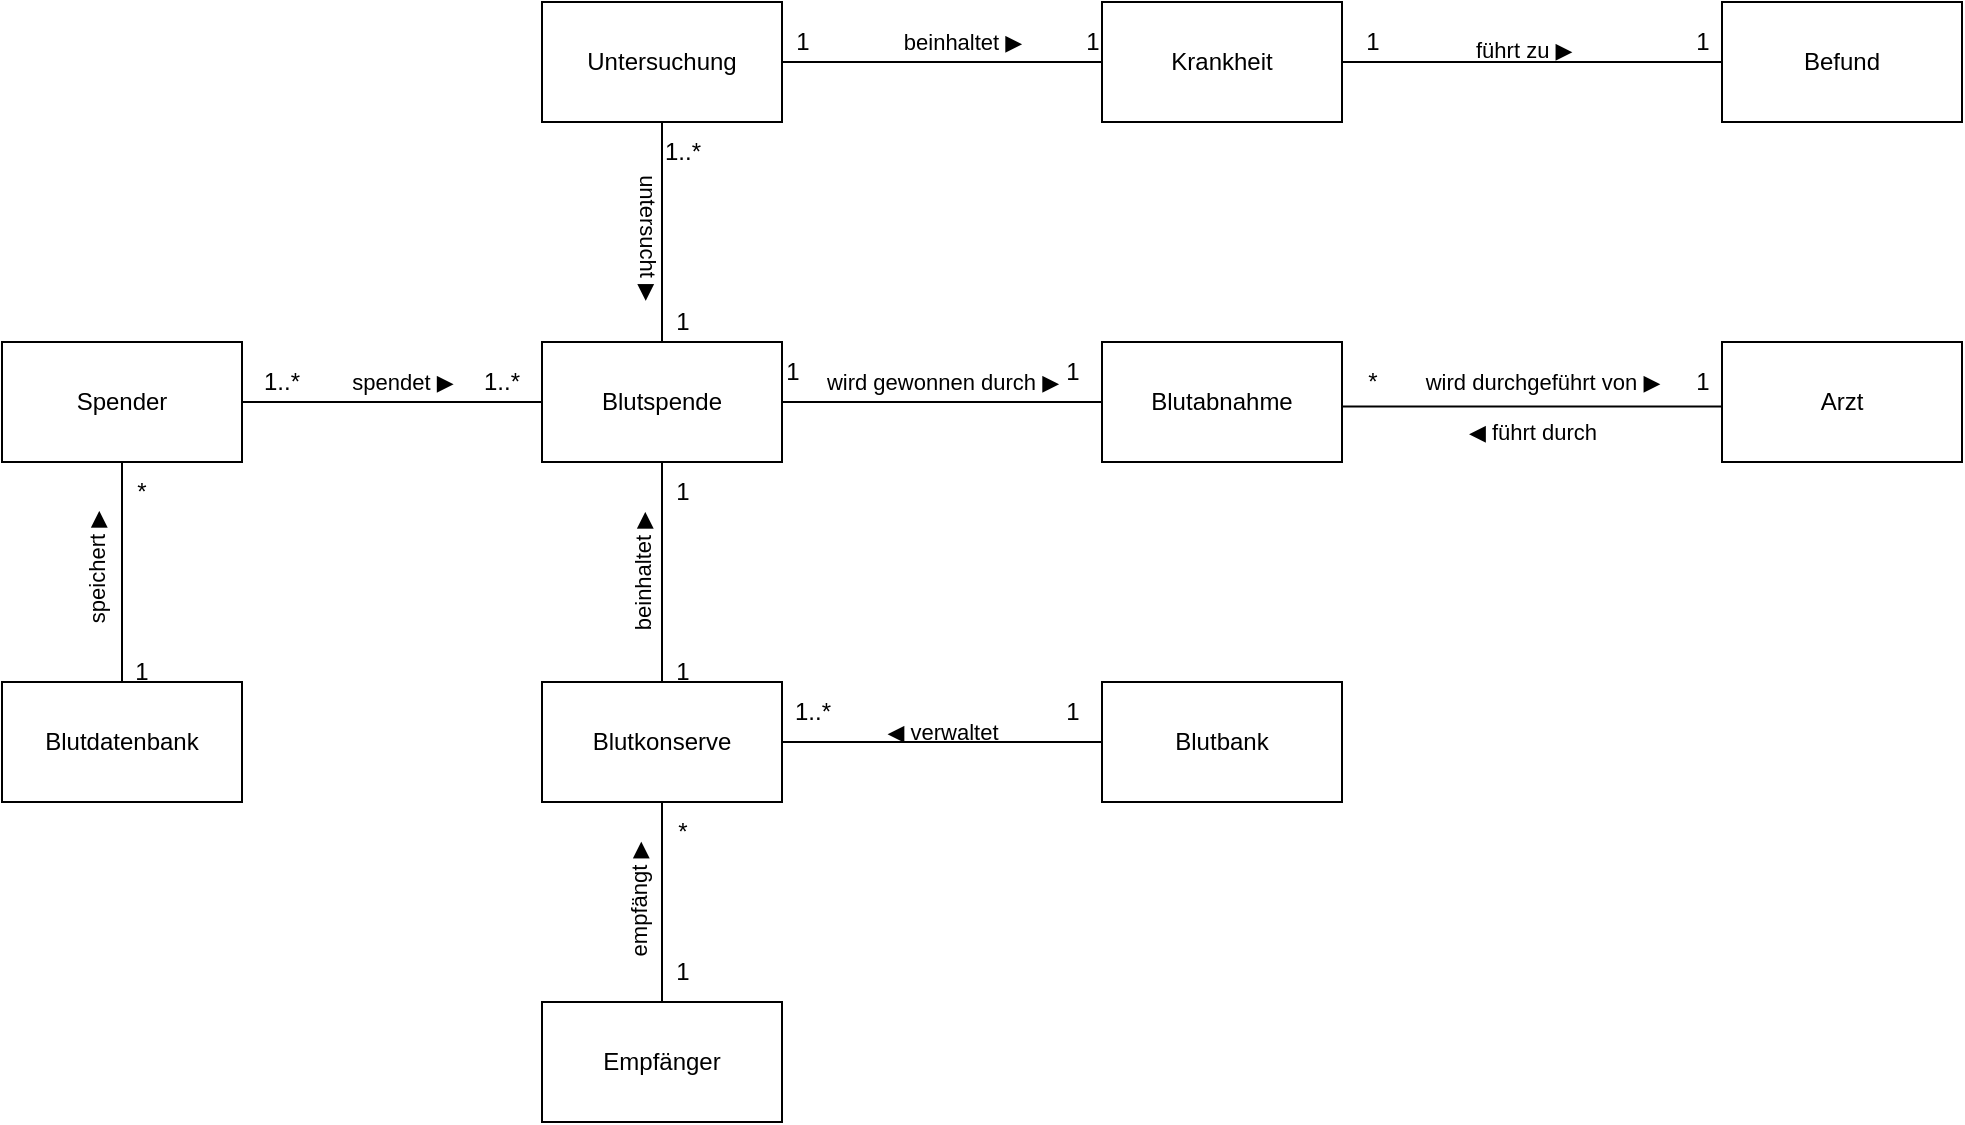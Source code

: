 <mxfile version="21.3.7" type="github">
  <diagram id="C5RBs43oDa-KdzZeNtuy" name="Page-1">
    <mxGraphModel dx="1247" dy="789" grid="1" gridSize="10" guides="1" tooltips="1" connect="1" arrows="1" fold="1" page="1" pageScale="1" pageWidth="1169" pageHeight="1654" math="0" shadow="0">
      <root>
        <mxCell id="WIyWlLk6GJQsqaUBKTNV-0" />
        <mxCell id="WIyWlLk6GJQsqaUBKTNV-1" parent="WIyWlLk6GJQsqaUBKTNV-0" />
        <mxCell id="d7dhTKrKAuk2cxt4qfn0-4" value="Blutkonserve" style="rounded=0;whiteSpace=wrap;html=1;" vertex="1" parent="WIyWlLk6GJQsqaUBKTNV-1">
          <mxGeometry x="310" y="500" width="120" height="60" as="geometry" />
        </mxCell>
        <mxCell id="d7dhTKrKAuk2cxt4qfn0-5" value="Blutbank" style="rounded=0;whiteSpace=wrap;html=1;" vertex="1" parent="WIyWlLk6GJQsqaUBKTNV-1">
          <mxGeometry x="590" y="500" width="120" height="60" as="geometry" />
        </mxCell>
        <mxCell id="d7dhTKrKAuk2cxt4qfn0-6" value="Spender" style="rounded=0;whiteSpace=wrap;html=1;" vertex="1" parent="WIyWlLk6GJQsqaUBKTNV-1">
          <mxGeometry x="40" y="330" width="120" height="60" as="geometry" />
        </mxCell>
        <mxCell id="d7dhTKrKAuk2cxt4qfn0-7" value="Arzt" style="rounded=0;whiteSpace=wrap;html=1;" vertex="1" parent="WIyWlLk6GJQsqaUBKTNV-1">
          <mxGeometry x="900" y="330" width="120" height="60" as="geometry" />
        </mxCell>
        <mxCell id="d7dhTKrKAuk2cxt4qfn0-8" value="Blutabnahme" style="rounded=0;whiteSpace=wrap;html=1;" vertex="1" parent="WIyWlLk6GJQsqaUBKTNV-1">
          <mxGeometry x="590" y="330" width="120" height="60" as="geometry" />
        </mxCell>
        <mxCell id="d7dhTKrKAuk2cxt4qfn0-9" value="Krankheit" style="rounded=0;whiteSpace=wrap;html=1;" vertex="1" parent="WIyWlLk6GJQsqaUBKTNV-1">
          <mxGeometry x="590" y="160" width="120" height="60" as="geometry" />
        </mxCell>
        <mxCell id="d7dhTKrKAuk2cxt4qfn0-10" value="Untersuchung" style="rounded=0;whiteSpace=wrap;html=1;" vertex="1" parent="WIyWlLk6GJQsqaUBKTNV-1">
          <mxGeometry x="310" y="160" width="120" height="60" as="geometry" />
        </mxCell>
        <mxCell id="d7dhTKrKAuk2cxt4qfn0-11" value="Befund" style="rounded=0;whiteSpace=wrap;html=1;" vertex="1" parent="WIyWlLk6GJQsqaUBKTNV-1">
          <mxGeometry x="900" y="160" width="120" height="60" as="geometry" />
        </mxCell>
        <mxCell id="d7dhTKrKAuk2cxt4qfn0-12" value="Blutspende" style="rounded=0;whiteSpace=wrap;html=1;" vertex="1" parent="WIyWlLk6GJQsqaUBKTNV-1">
          <mxGeometry x="310" y="330" width="120" height="60" as="geometry" />
        </mxCell>
        <mxCell id="d7dhTKrKAuk2cxt4qfn0-13" value="Empfänger" style="rounded=0;whiteSpace=wrap;html=1;" vertex="1" parent="WIyWlLk6GJQsqaUBKTNV-1">
          <mxGeometry x="310" y="660" width="120" height="60" as="geometry" />
        </mxCell>
        <mxCell id="d7dhTKrKAuk2cxt4qfn0-14" value="" style="endArrow=none;html=1;rounded=0;entryX=1;entryY=0.5;entryDx=0;entryDy=0;exitX=0;exitY=0.5;exitDx=0;exitDy=0;" edge="1" parent="WIyWlLk6GJQsqaUBKTNV-1" source="d7dhTKrKAuk2cxt4qfn0-12" target="d7dhTKrKAuk2cxt4qfn0-6">
          <mxGeometry width="50" height="50" relative="1" as="geometry">
            <mxPoint x="390" y="700" as="sourcePoint" />
            <mxPoint x="440" y="650" as="targetPoint" />
          </mxGeometry>
        </mxCell>
        <mxCell id="d7dhTKrKAuk2cxt4qfn0-15" value="spendet ▶" style="edgeLabel;html=1;align=center;verticalAlign=middle;resizable=0;points=[];rotation=0;" vertex="1" connectable="0" parent="d7dhTKrKAuk2cxt4qfn0-14">
          <mxGeometry x="0.345" y="-1" relative="1" as="geometry">
            <mxPoint x="31" y="-9" as="offset" />
          </mxGeometry>
        </mxCell>
        <mxCell id="d7dhTKrKAuk2cxt4qfn0-16" value="" style="endArrow=none;html=1;rounded=0;entryX=0;entryY=0.5;entryDx=0;entryDy=0;exitX=1;exitY=0.5;exitDx=0;exitDy=0;" edge="1" parent="WIyWlLk6GJQsqaUBKTNV-1" source="d7dhTKrKAuk2cxt4qfn0-12" target="d7dhTKrKAuk2cxt4qfn0-8">
          <mxGeometry width="50" height="50" relative="1" as="geometry">
            <mxPoint x="390" y="700" as="sourcePoint" />
            <mxPoint x="440" y="650" as="targetPoint" />
          </mxGeometry>
        </mxCell>
        <mxCell id="d7dhTKrKAuk2cxt4qfn0-17" value="wird gewonnen durch ▶" style="edgeLabel;html=1;align=center;verticalAlign=middle;resizable=0;points=[];rotation=0;" vertex="1" connectable="0" parent="WIyWlLk6GJQsqaUBKTNV-1">
          <mxGeometry x="509.997" y="350" as="geometry" />
        </mxCell>
        <mxCell id="d7dhTKrKAuk2cxt4qfn0-18" value="" style="endArrow=none;html=1;rounded=0;entryX=0;entryY=0.5;entryDx=0;entryDy=0;exitX=1;exitY=0.5;exitDx=0;exitDy=0;" edge="1" parent="WIyWlLk6GJQsqaUBKTNV-1">
          <mxGeometry width="50" height="50" relative="1" as="geometry">
            <mxPoint x="710" y="362.29" as="sourcePoint" />
            <mxPoint x="900" y="362.29" as="targetPoint" />
          </mxGeometry>
        </mxCell>
        <mxCell id="d7dhTKrKAuk2cxt4qfn0-19" value="wird durchgeführt von ▶" style="edgeLabel;html=1;align=center;verticalAlign=middle;resizable=0;points=[];rotation=0;" vertex="1" connectable="0" parent="WIyWlLk6GJQsqaUBKTNV-1">
          <mxGeometry x="809.997" y="350" as="geometry" />
        </mxCell>
        <mxCell id="d7dhTKrKAuk2cxt4qfn0-20" value="&lt;font style=&quot;font-size: 11px;&quot;&gt;◀ führt durch&lt;br&gt;&lt;/font&gt;" style="text;html=1;align=center;verticalAlign=middle;resizable=0;points=[];autosize=1;strokeColor=none;fillColor=none;" vertex="1" parent="WIyWlLk6GJQsqaUBKTNV-1">
          <mxGeometry x="760" y="360" width="90" height="30" as="geometry" />
        </mxCell>
        <mxCell id="d7dhTKrKAuk2cxt4qfn0-21" value="Blutdatenbank" style="rounded=0;whiteSpace=wrap;html=1;" vertex="1" parent="WIyWlLk6GJQsqaUBKTNV-1">
          <mxGeometry x="40" y="500" width="120" height="60" as="geometry" />
        </mxCell>
        <mxCell id="d7dhTKrKAuk2cxt4qfn0-22" value="" style="endArrow=none;html=1;rounded=0;entryX=0.5;entryY=1;entryDx=0;entryDy=0;exitX=0.5;exitY=0;exitDx=0;exitDy=0;" edge="1" parent="WIyWlLk6GJQsqaUBKTNV-1" source="d7dhTKrKAuk2cxt4qfn0-21" target="d7dhTKrKAuk2cxt4qfn0-6">
          <mxGeometry width="50" height="50" relative="1" as="geometry">
            <mxPoint x="530" y="670" as="sourcePoint" />
            <mxPoint x="580" y="620" as="targetPoint" />
          </mxGeometry>
        </mxCell>
        <mxCell id="d7dhTKrKAuk2cxt4qfn0-23" value="speichert ▶" style="edgeLabel;html=1;align=center;verticalAlign=middle;resizable=0;points=[];rotation=-90;" vertex="1" connectable="0" parent="WIyWlLk6GJQsqaUBKTNV-1">
          <mxGeometry x="90.0" y="450" as="geometry">
            <mxPoint x="7" y="-3" as="offset" />
          </mxGeometry>
        </mxCell>
        <mxCell id="d7dhTKrKAuk2cxt4qfn0-24" value="1" style="text;html=1;strokeColor=none;fillColor=none;align=center;verticalAlign=middle;whiteSpace=wrap;rounded=0;" vertex="1" parent="WIyWlLk6GJQsqaUBKTNV-1">
          <mxGeometry x="80" y="480" width="60" height="30" as="geometry" />
        </mxCell>
        <mxCell id="d7dhTKrKAuk2cxt4qfn0-25" value="*" style="text;html=1;strokeColor=none;fillColor=none;align=center;verticalAlign=middle;whiteSpace=wrap;rounded=0;" vertex="1" parent="WIyWlLk6GJQsqaUBKTNV-1">
          <mxGeometry x="80" y="390" width="60" height="30" as="geometry" />
        </mxCell>
        <mxCell id="d7dhTKrKAuk2cxt4qfn0-26" value="1..*" style="text;html=1;strokeColor=none;fillColor=none;align=center;verticalAlign=middle;whiteSpace=wrap;rounded=0;" vertex="1" parent="WIyWlLk6GJQsqaUBKTNV-1">
          <mxGeometry x="150" y="335" width="60" height="30" as="geometry" />
        </mxCell>
        <mxCell id="d7dhTKrKAuk2cxt4qfn0-27" value="1..*" style="text;html=1;strokeColor=none;fillColor=none;align=center;verticalAlign=middle;whiteSpace=wrap;rounded=0;" vertex="1" parent="WIyWlLk6GJQsqaUBKTNV-1">
          <mxGeometry x="260" y="335" width="60" height="30" as="geometry" />
        </mxCell>
        <mxCell id="d7dhTKrKAuk2cxt4qfn0-30" value="1" style="text;html=1;align=center;verticalAlign=middle;resizable=0;points=[];autosize=1;strokeColor=none;fillColor=none;" vertex="1" parent="WIyWlLk6GJQsqaUBKTNV-1">
          <mxGeometry x="875" y="335" width="30" height="30" as="geometry" />
        </mxCell>
        <mxCell id="d7dhTKrKAuk2cxt4qfn0-31" value="*" style="text;html=1;align=center;verticalAlign=middle;resizable=0;points=[];autosize=1;strokeColor=none;fillColor=none;" vertex="1" parent="WIyWlLk6GJQsqaUBKTNV-1">
          <mxGeometry x="710" y="335" width="30" height="30" as="geometry" />
        </mxCell>
        <mxCell id="d7dhTKrKAuk2cxt4qfn0-33" value="untersucht ▶" style="edgeLabel;html=1;align=center;verticalAlign=middle;resizable=0;points=[];rotation=90;" vertex="1" connectable="0" parent="WIyWlLk6GJQsqaUBKTNV-1">
          <mxGeometry x="360.0" y="270" as="geometry">
            <mxPoint x="7" y="-3" as="offset" />
          </mxGeometry>
        </mxCell>
        <mxCell id="d7dhTKrKAuk2cxt4qfn0-34" value="" style="endArrow=none;html=1;rounded=0;entryX=0;entryY=0.5;entryDx=0;entryDy=0;exitX=1;exitY=0.5;exitDx=0;exitDy=0;" edge="1" parent="WIyWlLk6GJQsqaUBKTNV-1" source="d7dhTKrKAuk2cxt4qfn0-10" target="d7dhTKrKAuk2cxt4qfn0-9">
          <mxGeometry width="50" height="50" relative="1" as="geometry">
            <mxPoint x="530" y="330" as="sourcePoint" />
            <mxPoint x="580" y="280" as="targetPoint" />
          </mxGeometry>
        </mxCell>
        <mxCell id="d7dhTKrKAuk2cxt4qfn0-35" value="beinhaltet ▶" style="edgeLabel;html=1;align=center;verticalAlign=middle;resizable=0;points=[];rotation=0;" vertex="1" connectable="0" parent="WIyWlLk6GJQsqaUBKTNV-1">
          <mxGeometry x="520.0" y="180" as="geometry" />
        </mxCell>
        <mxCell id="d7dhTKrKAuk2cxt4qfn0-36" value="1" style="text;html=1;align=center;verticalAlign=middle;resizable=0;points=[];autosize=1;strokeColor=none;fillColor=none;" vertex="1" parent="WIyWlLk6GJQsqaUBKTNV-1">
          <mxGeometry x="425" y="165" width="30" height="30" as="geometry" />
        </mxCell>
        <mxCell id="d7dhTKrKAuk2cxt4qfn0-37" value="1" style="text;html=1;align=center;verticalAlign=middle;resizable=0;points=[];autosize=1;strokeColor=none;fillColor=none;" vertex="1" parent="WIyWlLk6GJQsqaUBKTNV-1">
          <mxGeometry x="570" y="165" width="30" height="30" as="geometry" />
        </mxCell>
        <mxCell id="d7dhTKrKAuk2cxt4qfn0-38" value="1" style="text;html=1;align=center;verticalAlign=middle;resizable=0;points=[];autosize=1;strokeColor=none;fillColor=none;" vertex="1" parent="WIyWlLk6GJQsqaUBKTNV-1">
          <mxGeometry x="365" y="305" width="30" height="30" as="geometry" />
        </mxCell>
        <mxCell id="d7dhTKrKAuk2cxt4qfn0-39" value="1..*" style="text;html=1;align=center;verticalAlign=middle;resizable=0;points=[];autosize=1;strokeColor=none;fillColor=none;" vertex="1" parent="WIyWlLk6GJQsqaUBKTNV-1">
          <mxGeometry x="360" y="220" width="40" height="30" as="geometry" />
        </mxCell>
        <mxCell id="d7dhTKrKAuk2cxt4qfn0-40" value="" style="endArrow=none;html=1;rounded=0;entryX=1;entryY=0.5;entryDx=0;entryDy=0;exitX=0;exitY=0.5;exitDx=0;exitDy=0;" edge="1" parent="WIyWlLk6GJQsqaUBKTNV-1" source="d7dhTKrKAuk2cxt4qfn0-11" target="d7dhTKrKAuk2cxt4qfn0-9">
          <mxGeometry width="50" height="50" relative="1" as="geometry">
            <mxPoint x="530" y="330" as="sourcePoint" />
            <mxPoint x="580" y="280" as="targetPoint" />
          </mxGeometry>
        </mxCell>
        <mxCell id="d7dhTKrKAuk2cxt4qfn0-41" value="&lt;font style=&quot;font-size: 11px;&quot;&gt;führt zu ▶&lt;/font&gt;" style="text;whiteSpace=wrap;html=1;" vertex="1" parent="WIyWlLk6GJQsqaUBKTNV-1">
          <mxGeometry x="775" y="170" width="100" height="40" as="geometry" />
        </mxCell>
        <mxCell id="d7dhTKrKAuk2cxt4qfn0-42" value="1" style="text;html=1;align=center;verticalAlign=middle;resizable=0;points=[];autosize=1;strokeColor=none;fillColor=none;" vertex="1" parent="WIyWlLk6GJQsqaUBKTNV-1">
          <mxGeometry x="710" y="165" width="30" height="30" as="geometry" />
        </mxCell>
        <mxCell id="d7dhTKrKAuk2cxt4qfn0-43" value="1" style="text;html=1;align=center;verticalAlign=middle;resizable=0;points=[];autosize=1;strokeColor=none;fillColor=none;" vertex="1" parent="WIyWlLk6GJQsqaUBKTNV-1">
          <mxGeometry x="875" y="165" width="30" height="30" as="geometry" />
        </mxCell>
        <mxCell id="d7dhTKrKAuk2cxt4qfn0-44" value="" style="endArrow=none;html=1;rounded=0;entryX=0.5;entryY=1;entryDx=0;entryDy=0;exitX=0.5;exitY=0;exitDx=0;exitDy=0;" edge="1" parent="WIyWlLk6GJQsqaUBKTNV-1" source="d7dhTKrKAuk2cxt4qfn0-12" target="d7dhTKrKAuk2cxt4qfn0-10">
          <mxGeometry width="50" height="50" relative="1" as="geometry">
            <mxPoint x="580" y="370" as="sourcePoint" />
            <mxPoint x="630" y="320" as="targetPoint" />
          </mxGeometry>
        </mxCell>
        <mxCell id="d7dhTKrKAuk2cxt4qfn0-45" value="" style="endArrow=none;html=1;rounded=0;exitX=0.5;exitY=1;exitDx=0;exitDy=0;entryX=0.5;entryY=0;entryDx=0;entryDy=0;" edge="1" parent="WIyWlLk6GJQsqaUBKTNV-1" source="d7dhTKrKAuk2cxt4qfn0-12" target="d7dhTKrKAuk2cxt4qfn0-4">
          <mxGeometry width="50" height="50" relative="1" as="geometry">
            <mxPoint x="580" y="370" as="sourcePoint" />
            <mxPoint x="630" y="320" as="targetPoint" />
          </mxGeometry>
        </mxCell>
        <mxCell id="d7dhTKrKAuk2cxt4qfn0-46" value="beinhaltet ▶" style="edgeLabel;html=1;align=center;verticalAlign=middle;resizable=0;points=[];rotation=-90;" vertex="1" connectable="0" parent="WIyWlLk6GJQsqaUBKTNV-1">
          <mxGeometry x="360.0" y="450" as="geometry">
            <mxPoint x="5" y="4.441e-16" as="offset" />
          </mxGeometry>
        </mxCell>
        <mxCell id="d7dhTKrKAuk2cxt4qfn0-47" value="1" style="text;html=1;align=center;verticalAlign=middle;resizable=0;points=[];autosize=1;strokeColor=none;fillColor=none;" vertex="1" parent="WIyWlLk6GJQsqaUBKTNV-1">
          <mxGeometry x="365" y="390" width="30" height="30" as="geometry" />
        </mxCell>
        <mxCell id="d7dhTKrKAuk2cxt4qfn0-48" value="1" style="text;html=1;align=center;verticalAlign=middle;resizable=0;points=[];autosize=1;strokeColor=none;fillColor=none;" vertex="1" parent="WIyWlLk6GJQsqaUBKTNV-1">
          <mxGeometry x="365" y="480" width="30" height="30" as="geometry" />
        </mxCell>
        <mxCell id="d7dhTKrKAuk2cxt4qfn0-49" value="" style="endArrow=none;html=1;rounded=0;exitX=1;exitY=0.5;exitDx=0;exitDy=0;entryX=0;entryY=0.5;entryDx=0;entryDy=0;" edge="1" parent="WIyWlLk6GJQsqaUBKTNV-1" source="d7dhTKrKAuk2cxt4qfn0-4" target="d7dhTKrKAuk2cxt4qfn0-5">
          <mxGeometry width="50" height="50" relative="1" as="geometry">
            <mxPoint x="580" y="390" as="sourcePoint" />
            <mxPoint x="630" y="340" as="targetPoint" />
          </mxGeometry>
        </mxCell>
        <mxCell id="d7dhTKrKAuk2cxt4qfn0-50" value="&lt;font style=&quot;font-size: 11px;&quot;&gt;◀ verwaltet&lt;br&gt;&lt;/font&gt;" style="text;html=1;align=center;verticalAlign=middle;resizable=0;points=[];autosize=1;strokeColor=none;fillColor=none;" vertex="1" parent="WIyWlLk6GJQsqaUBKTNV-1">
          <mxGeometry x="470" y="510" width="80" height="30" as="geometry" />
        </mxCell>
        <mxCell id="d7dhTKrKAuk2cxt4qfn0-51" value="1" style="text;html=1;align=center;verticalAlign=middle;resizable=0;points=[];autosize=1;strokeColor=none;fillColor=none;" vertex="1" parent="WIyWlLk6GJQsqaUBKTNV-1">
          <mxGeometry x="560" y="500" width="30" height="30" as="geometry" />
        </mxCell>
        <mxCell id="d7dhTKrKAuk2cxt4qfn0-52" value="1..*" style="text;html=1;align=center;verticalAlign=middle;resizable=0;points=[];autosize=1;strokeColor=none;fillColor=none;" vertex="1" parent="WIyWlLk6GJQsqaUBKTNV-1">
          <mxGeometry x="425" y="500" width="40" height="30" as="geometry" />
        </mxCell>
        <mxCell id="d7dhTKrKAuk2cxt4qfn0-53" value="empfängt ▶" style="edgeLabel;html=1;align=center;verticalAlign=middle;resizable=0;points=[];rotation=-90;" vertex="1" connectable="0" parent="WIyWlLk6GJQsqaUBKTNV-1">
          <mxGeometry x="365.0" y="610" as="geometry">
            <mxPoint x="1" y="-7" as="offset" />
          </mxGeometry>
        </mxCell>
        <mxCell id="d7dhTKrKAuk2cxt4qfn0-54" value="" style="endArrow=none;html=1;rounded=0;exitX=0.5;exitY=0;exitDx=0;exitDy=0;entryX=0.5;entryY=1;entryDx=0;entryDy=0;" edge="1" parent="WIyWlLk6GJQsqaUBKTNV-1" source="d7dhTKrKAuk2cxt4qfn0-13" target="d7dhTKrKAuk2cxt4qfn0-4">
          <mxGeometry width="50" height="50" relative="1" as="geometry">
            <mxPoint x="580" y="470" as="sourcePoint" />
            <mxPoint x="630" y="420" as="targetPoint" />
          </mxGeometry>
        </mxCell>
        <mxCell id="d7dhTKrKAuk2cxt4qfn0-55" value="1" style="text;html=1;align=center;verticalAlign=middle;resizable=0;points=[];autosize=1;strokeColor=none;fillColor=none;" vertex="1" parent="WIyWlLk6GJQsqaUBKTNV-1">
          <mxGeometry x="365" y="630" width="30" height="30" as="geometry" />
        </mxCell>
        <mxCell id="d7dhTKrKAuk2cxt4qfn0-56" value="*" style="text;html=1;align=center;verticalAlign=middle;resizable=0;points=[];autosize=1;strokeColor=none;fillColor=none;" vertex="1" parent="WIyWlLk6GJQsqaUBKTNV-1">
          <mxGeometry x="365" y="560" width="30" height="30" as="geometry" />
        </mxCell>
        <mxCell id="d7dhTKrKAuk2cxt4qfn0-57" value="1" style="text;html=1;align=center;verticalAlign=middle;resizable=0;points=[];autosize=1;strokeColor=none;fillColor=none;" vertex="1" parent="WIyWlLk6GJQsqaUBKTNV-1">
          <mxGeometry x="420" y="330" width="30" height="30" as="geometry" />
        </mxCell>
        <mxCell id="d7dhTKrKAuk2cxt4qfn0-58" value="1" style="text;html=1;align=center;verticalAlign=middle;resizable=0;points=[];autosize=1;strokeColor=none;fillColor=none;" vertex="1" parent="WIyWlLk6GJQsqaUBKTNV-1">
          <mxGeometry x="560" y="330" width="30" height="30" as="geometry" />
        </mxCell>
      </root>
    </mxGraphModel>
  </diagram>
</mxfile>
